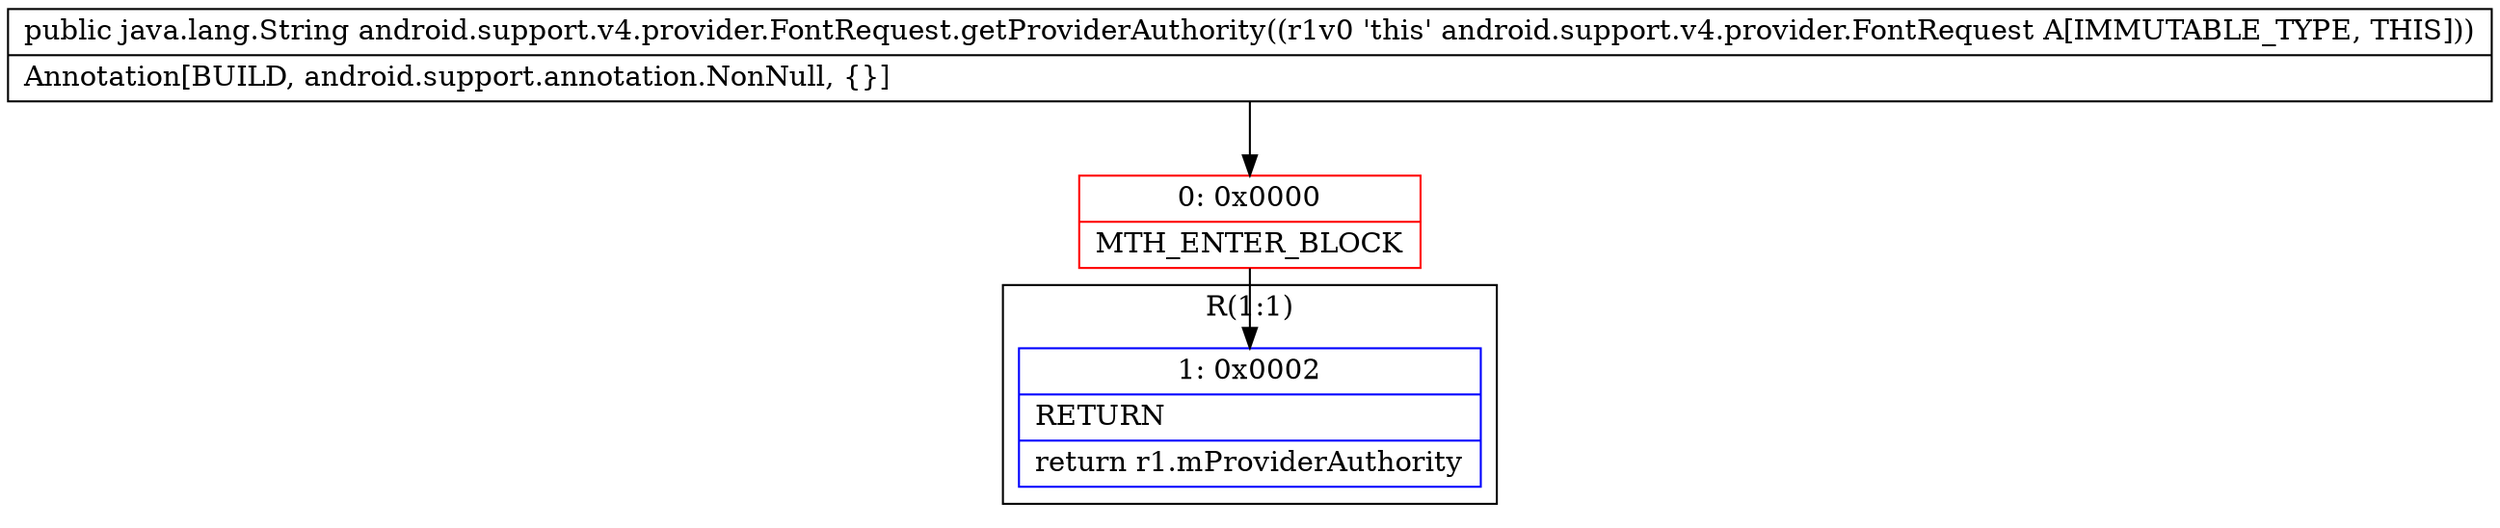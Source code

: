 digraph "CFG forandroid.support.v4.provider.FontRequest.getProviderAuthority()Ljava\/lang\/String;" {
subgraph cluster_Region_2111138569 {
label = "R(1:1)";
node [shape=record,color=blue];
Node_1 [shape=record,label="{1\:\ 0x0002|RETURN\l|return r1.mProviderAuthority\l}"];
}
Node_0 [shape=record,color=red,label="{0\:\ 0x0000|MTH_ENTER_BLOCK\l}"];
MethodNode[shape=record,label="{public java.lang.String android.support.v4.provider.FontRequest.getProviderAuthority((r1v0 'this' android.support.v4.provider.FontRequest A[IMMUTABLE_TYPE, THIS]))  | Annotation[BUILD, android.support.annotation.NonNull, \{\}]\l}"];
MethodNode -> Node_0;
Node_0 -> Node_1;
}

